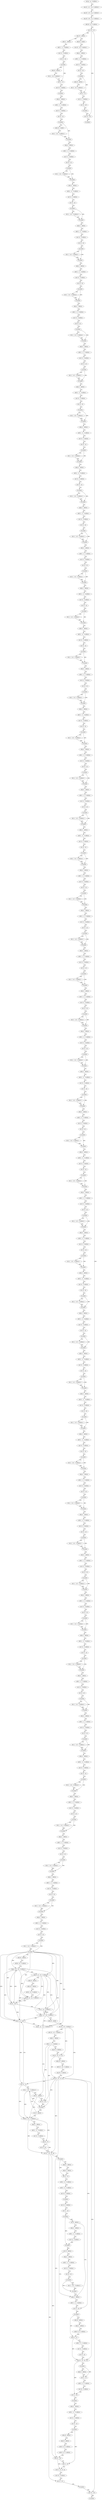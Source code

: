 digraph "func" {
"4225220" [label = "sub sp , sp , # address" ]
"4225224" [label = "stp x22 , x21 , [ sp , # address ]" ]
"4225228" [label = "stp x20 , x19 , [ sp , # address ]" ]
"4225232" [label = "stp x29 , x30 , [ sp , # address ]" ]
"4225236" [label = "add x29 , sp , # address" ]
"4225240" [label = "mov w19 , w0" ]
"4225244" [label = "cbnz w0 , address" ]
"4226968" [label = "adrp x8 , symbol" ]
"4225248" [label = "adrp x1 , address" ]
"4226972" [label = "ldr x20 , [ x8 , # address ]" ]
"4226976" [label = "adrp x1 , address" ]
"4226980" [label = "add x1 , x1 , # address" ]
"4226984" [label = "mov w2 , # address" ]
"4226988" [label = "mov x0 , xzr" ]
"4226992" [label = "bl symbol" ]
"4226996" [label = "adrp x8 , address" ]
"4227000" [label = "ldr x3 , [ x8 , # address ]" ]
"4227004" [label = "mov x2 , x0" ]
"4227008" [label = "mov w1 , # address" ]
"4227012" [label = "mov x0 , x20" ]
"4227016" [label = "bl symbol" ]
"4227020" [label = "mov w0 , w19" ]
"4227024" [label = "bl symbol" ]
"4225252" [label = "add x1 , x1 , # address" ]
"4225256" [label = "mov w2 , # address" ]
"4225260" [label = "mov x0 , xzr" ]
"4225264" [label = "bl symbol" ]
"4225268" [label = "adrp x8 , address" ]
"4225272" [label = "ldr x2 , [ x8 , # address ]" ]
"4225276" [label = "mov x1 , x0" ]
"4225280" [label = "mov w0 , # address" ]
"4225284" [label = "bl symbol" ]
"4225288" [label = "adrp x1 , address" ]
"4225292" [label = "add x1 , x1 , # address" ]
"4225296" [label = "mov w2 , # address" ]
"4225300" [label = "mov x0 , xzr" ]
"4225304" [label = "bl symbol" ]
"4225308" [label = "adrp x22 , symbol" ]
"4225312" [label = "ldr x1 , [ x22 , # address ]" ]
"4225316" [label = "bl symbol" ]
"4225320" [label = "adrp x1 , address" ]
"4225324" [label = "add x1 , x1 , # address" ]
"4225328" [label = "mov w2 , # address" ]
"4225332" [label = "mov x0 , xzr" ]
"4225336" [label = "bl symbol" ]
"4225340" [label = "ldr x1 , [ x22 , # address ]" ]
"4225344" [label = "bl symbol" ]
"4225348" [label = "adrp x1 , address" ]
"4225352" [label = "add x1 , x1 , # address" ]
"4225356" [label = "mov w2 , # address" ]
"4225360" [label = "mov x0 , xzr" ]
"4225364" [label = "bl symbol" ]
"4225368" [label = "ldr x1 , [ x22 , # address ]" ]
"4225372" [label = "bl symbol" ]
"4225376" [label = "adrp x1 , address" ]
"4225380" [label = "add x1 , x1 , # address" ]
"4225384" [label = "mov w2 , # address" ]
"4225388" [label = "mov x0 , xzr" ]
"4225392" [label = "bl symbol" ]
"4225396" [label = "ldr x1 , [ x22 , # address ]" ]
"4225400" [label = "bl symbol" ]
"4225404" [label = "adrp x1 , address" ]
"4225408" [label = "add x1 , x1 , # address" ]
"4225412" [label = "mov w2 , # address" ]
"4225416" [label = "mov x0 , xzr" ]
"4225420" [label = "bl symbol" ]
"4225424" [label = "ldr x1 , [ x22 , # address ]" ]
"4225428" [label = "bl symbol" ]
"4225432" [label = "adrp x1 , address" ]
"4225436" [label = "add x1 , x1 , # address" ]
"4225440" [label = "mov w2 , # address" ]
"4225444" [label = "mov x0 , xzr" ]
"4225448" [label = "bl symbol" ]
"4225452" [label = "ldr x1 , [ x22 , # address ]" ]
"4225456" [label = "bl symbol" ]
"4225460" [label = "adrp x1 , address" ]
"4225464" [label = "add x1 , x1 , # address" ]
"4225468" [label = "mov w2 , # address" ]
"4225472" [label = "mov x0 , xzr" ]
"4225476" [label = "bl symbol" ]
"4225480" [label = "ldr x1 , [ x22 , # address ]" ]
"4225484" [label = "bl symbol" ]
"4225488" [label = "adrp x1 , address" ]
"4225492" [label = "add x1 , x1 , # address" ]
"4225496" [label = "mov w2 , # address" ]
"4225500" [label = "mov x0 , xzr" ]
"4225504" [label = "bl symbol" ]
"4225508" [label = "ldr x1 , [ x22 , # address ]" ]
"4225512" [label = "bl symbol" ]
"4225516" [label = "adrp x1 , address" ]
"4225520" [label = "add x1 , x1 , # address" ]
"4225524" [label = "mov w2 , # address" ]
"4225528" [label = "mov x0 , xzr" ]
"4225532" [label = "bl symbol" ]
"4225536" [label = "ldr x1 , [ x22 , # address ]" ]
"4225540" [label = "bl symbol" ]
"4225544" [label = "adrp x1 , address" ]
"4225548" [label = "add x1 , x1 , # address" ]
"4225552" [label = "mov w2 , # address" ]
"4225556" [label = "mov x0 , xzr" ]
"4225560" [label = "bl symbol" ]
"4225564" [label = "ldr x1 , [ x22 , # address ]" ]
"4225568" [label = "bl symbol" ]
"4225572" [label = "adrp x1 , address" ]
"4225576" [label = "add x1 , x1 , # address" ]
"4225580" [label = "mov w2 , # address" ]
"4225584" [label = "mov x0 , xzr" ]
"4225588" [label = "bl symbol" ]
"4225592" [label = "ldr x1 , [ x22 , # address ]" ]
"4225596" [label = "bl symbol" ]
"4225600" [label = "adrp x1 , address" ]
"4225604" [label = "add x1 , x1 , # address" ]
"4225608" [label = "mov w2 , # address" ]
"4225612" [label = "mov x0 , xzr" ]
"4225616" [label = "bl symbol" ]
"4225620" [label = "ldr x1 , [ x22 , # address ]" ]
"4225624" [label = "bl symbol" ]
"4225628" [label = "adrp x1 , address" ]
"4225632" [label = "add x1 , x1 , # address" ]
"4225636" [label = "mov w2 , # address" ]
"4225640" [label = "mov x0 , xzr" ]
"4225644" [label = "bl symbol" ]
"4225648" [label = "ldr x1 , [ x22 , # address ]" ]
"4225652" [label = "bl symbol" ]
"4225656" [label = "adrp x1 , address" ]
"4225660" [label = "add x1 , x1 , # address" ]
"4225664" [label = "mov w2 , # address" ]
"4225668" [label = "mov x0 , xzr" ]
"4225672" [label = "bl symbol" ]
"4225676" [label = "ldr x1 , [ x22 , # address ]" ]
"4225680" [label = "bl symbol" ]
"4225684" [label = "adrp x1 , address" ]
"4225688" [label = "add x1 , x1 , # address" ]
"4225692" [label = "mov w2 , # address" ]
"4225696" [label = "mov x0 , xzr" ]
"4225700" [label = "bl symbol" ]
"4225704" [label = "ldr x1 , [ x22 , # address ]" ]
"4225708" [label = "bl symbol" ]
"4225712" [label = "adrp x1 , address" ]
"4225716" [label = "add x1 , x1 , # address" ]
"4225720" [label = "mov w2 , # address" ]
"4225724" [label = "mov x0 , xzr" ]
"4225728" [label = "bl symbol" ]
"4225732" [label = "ldr x1 , [ x22 , # address ]" ]
"4225736" [label = "bl symbol" ]
"4225740" [label = "adrp x1 , address" ]
"4225744" [label = "add x1 , x1 , # address" ]
"4225748" [label = "mov w2 , # address" ]
"4225752" [label = "mov x0 , xzr" ]
"4225756" [label = "bl symbol" ]
"4225760" [label = "ldr x1 , [ x22 , # address ]" ]
"4225764" [label = "bl symbol" ]
"4225768" [label = "adrp x1 , address" ]
"4225772" [label = "add x1 , x1 , # address" ]
"4225776" [label = "mov w2 , # address" ]
"4225780" [label = "mov x0 , xzr" ]
"4225784" [label = "bl symbol" ]
"4225788" [label = "ldr x1 , [ x22 , # address ]" ]
"4225792" [label = "bl symbol" ]
"4225796" [label = "adrp x1 , address" ]
"4225800" [label = "add x1 , x1 , # address" ]
"4225804" [label = "mov w2 , # address" ]
"4225808" [label = "mov x0 , xzr" ]
"4225812" [label = "bl symbol" ]
"4225816" [label = "ldr x1 , [ x22 , # address ]" ]
"4225820" [label = "bl symbol" ]
"4225824" [label = "adrp x1 , address" ]
"4225828" [label = "add x1 , x1 , # address" ]
"4225832" [label = "mov w2 , # address" ]
"4225836" [label = "mov x0 , xzr" ]
"4225840" [label = "bl symbol" ]
"4225844" [label = "ldr x1 , [ x22 , # address ]" ]
"4225848" [label = "bl symbol" ]
"4225852" [label = "adrp x1 , address" ]
"4225856" [label = "add x1 , x1 , # address" ]
"4225860" [label = "mov w2 , # address" ]
"4225864" [label = "mov x0 , xzr" ]
"4225868" [label = "bl symbol" ]
"4225872" [label = "ldr x1 , [ x22 , # address ]" ]
"4225876" [label = "bl symbol" ]
"4225880" [label = "adrp x1 , address" ]
"4225884" [label = "add x1 , x1 , # address" ]
"4225888" [label = "mov w2 , # address" ]
"4225892" [label = "mov x0 , xzr" ]
"4225896" [label = "bl symbol" ]
"4225900" [label = "ldr x1 , [ x22 , # address ]" ]
"4225904" [label = "bl symbol" ]
"4225908" [label = "adrp x1 , address" ]
"4225912" [label = "add x1 , x1 , # address" ]
"4225916" [label = "mov w2 , # address" ]
"4225920" [label = "mov x0 , xzr" ]
"4225924" [label = "bl symbol" ]
"4225928" [label = "ldr x1 , [ x22 , # address ]" ]
"4225932" [label = "bl symbol" ]
"4225936" [label = "adrp x1 , address" ]
"4225940" [label = "add x1 , x1 , # address" ]
"4225944" [label = "mov w2 , # address" ]
"4225948" [label = "mov x0 , xzr" ]
"4225952" [label = "bl symbol" ]
"4225956" [label = "ldr x1 , [ x22 , # address ]" ]
"4225960" [label = "bl symbol" ]
"4225964" [label = "adrp x1 , address" ]
"4225968" [label = "add x1 , x1 , # address" ]
"4225972" [label = "mov w2 , # address" ]
"4225976" [label = "mov x0 , xzr" ]
"4225980" [label = "bl symbol" ]
"4225984" [label = "ldr x1 , [ x22 , # address ]" ]
"4225988" [label = "bl symbol" ]
"4225992" [label = "adrp x1 , address" ]
"4225996" [label = "add x1 , x1 , # address" ]
"4226000" [label = "mov w2 , # address" ]
"4226004" [label = "mov x0 , xzr" ]
"4226008" [label = "bl symbol" ]
"4226012" [label = "ldr x1 , [ x22 , # address ]" ]
"4226016" [label = "bl symbol" ]
"4226020" [label = "adrp x1 , address" ]
"4226024" [label = "add x1 , x1 , # address" ]
"4226028" [label = "mov w2 , # address" ]
"4226032" [label = "mov x0 , xzr" ]
"4226036" [label = "bl symbol" ]
"4226040" [label = "ldr x1 , [ x22 , # address ]" ]
"4226044" [label = "bl symbol" ]
"4226048" [label = "adrp x1 , address" ]
"4226052" [label = "add x1 , x1 , # address" ]
"4226056" [label = "mov w2 , # address" ]
"4226060" [label = "mov x0 , xzr" ]
"4226064" [label = "bl symbol" ]
"4226068" [label = "ldr x1 , [ x22 , # address ]" ]
"4226072" [label = "bl symbol" ]
"4226076" [label = "adrp x1 , address" ]
"4226080" [label = "add x1 , x1 , # address" ]
"4226084" [label = "mov w2 , # address" ]
"4226088" [label = "mov x0 , xzr" ]
"4226092" [label = "bl symbol" ]
"4226096" [label = "ldr x1 , [ x22 , # address ]" ]
"4226100" [label = "bl symbol" ]
"4226104" [label = "adrp x1 , address" ]
"4226108" [label = "add x1 , x1 , # address" ]
"4226112" [label = "mov w2 , # address" ]
"4226116" [label = "mov x0 , xzr" ]
"4226120" [label = "bl symbol" ]
"4226124" [label = "ldr x1 , [ x22 , # address ]" ]
"4226128" [label = "bl symbol" ]
"4226132" [label = "adrp x1 , address" ]
"4226136" [label = "add x1 , x1 , # address" ]
"4226140" [label = "mov w2 , # address" ]
"4226144" [label = "mov x0 , xzr" ]
"4226148" [label = "bl symbol" ]
"4226152" [label = "ldr x1 , [ x22 , # address ]" ]
"4226156" [label = "bl symbol" ]
"4226160" [label = "adrp x1 , address" ]
"4226164" [label = "add x1 , x1 , # address" ]
"4226168" [label = "mov w2 , # address" ]
"4226172" [label = "mov x0 , xzr" ]
"4226176" [label = "bl symbol" ]
"4226180" [label = "ldr x1 , [ x22 , # address ]" ]
"4226184" [label = "bl symbol" ]
"4226188" [label = "adrp x1 , address" ]
"4226192" [label = "add x1 , x1 , # address" ]
"4226196" [label = "mov w2 , # address" ]
"4226200" [label = "mov x0 , xzr" ]
"4226204" [label = "bl symbol" ]
"4226208" [label = "ldr x1 , [ x22 , # address ]" ]
"4226212" [label = "bl symbol" ]
"4226216" [label = "adrp x1 , address" ]
"4226220" [label = "add x1 , x1 , # address" ]
"4226224" [label = "mov w2 , # address" ]
"4226228" [label = "mov x0 , xzr" ]
"4226232" [label = "bl symbol" ]
"4226236" [label = "ldr x1 , [ x22 , # address ]" ]
"4226240" [label = "bl symbol" ]
"4226244" [label = "adrp x1 , address" ]
"4226248" [label = "add x1 , x1 , # address" ]
"4226252" [label = "mov w2 , # address" ]
"4226256" [label = "mov x0 , xzr" ]
"4226260" [label = "bl symbol" ]
"4226264" [label = "ldr x1 , [ x22 , # address ]" ]
"4226268" [label = "bl symbol" ]
"4226272" [label = "adrp x1 , address" ]
"4226276" [label = "add x1 , x1 , # address" ]
"4226280" [label = "mov w2 , # address" ]
"4226284" [label = "mov x0 , xzr" ]
"4226288" [label = "bl symbol" ]
"4226292" [label = "ldr x1 , [ x22 , # address ]" ]
"4226296" [label = "bl symbol" ]
"4226300" [label = "adrp x1 , address" ]
"4226304" [label = "add x1 , x1 , # address" ]
"4226308" [label = "mov w2 , # address" ]
"4226312" [label = "mov x0 , xzr" ]
"4226316" [label = "bl symbol" ]
"4226320" [label = "ldr x1 , [ x22 , # address ]" ]
"4226324" [label = "bl symbol" ]
"4226328" [label = "adrp x1 , address" ]
"4226332" [label = "add x1 , x1 , # address" ]
"4226336" [label = "mov w2 , # address" ]
"4226340" [label = "mov x0 , xzr" ]
"4226344" [label = "bl symbol" ]
"4226348" [label = "ldr x1 , [ x22 , # address ]" ]
"4226352" [label = "bl symbol" ]
"4226356" [label = "adrp x1 , address" ]
"4226360" [label = "add x1 , x1 , # address" ]
"4226364" [label = "mov w2 , # address" ]
"4226368" [label = "mov x0 , xzr" ]
"4226372" [label = "bl symbol" ]
"4226376" [label = "ldr x1 , [ x22 , # address ]" ]
"4226380" [label = "bl symbol" ]
"4226384" [label = "adrp x1 , address" ]
"4226388" [label = "add x1 , x1 , # address" ]
"4226392" [label = "mov w2 , # address" ]
"4226396" [label = "mov x0 , xzr" ]
"4226400" [label = "bl symbol" ]
"4226404" [label = "ldr x1 , [ x22 , # address ]" ]
"4226408" [label = "bl symbol" ]
"4226412" [label = "adrp x1 , address" ]
"4226416" [label = "add x1 , x1 , # address" ]
"4226420" [label = "mov w2 , # address" ]
"4226424" [label = "mov x0 , xzr" ]
"4226428" [label = "bl symbol" ]
"4226432" [label = "ldr x1 , [ x22 , # address ]" ]
"4226436" [label = "bl symbol" ]
"4226440" [label = "adrp x1 , address" ]
"4226444" [label = "add x1 , x1 , # address" ]
"4226448" [label = "mov w2 , # address" ]
"4226452" [label = "mov x0 , xzr" ]
"4226456" [label = "bl symbol" ]
"4226460" [label = "ldr x1 , [ x22 , # address ]" ]
"4226464" [label = "bl symbol" ]
"4226468" [label = "adrp x1 , address" ]
"4226472" [label = "add x1 , x1 , # address" ]
"4226476" [label = "mov w2 , # address" ]
"4226480" [label = "mov x0 , xzr" ]
"4226484" [label = "bl symbol" ]
"4226488" [label = "ldr x1 , [ x22 , # address ]" ]
"4226492" [label = "bl symbol" ]
"4226496" [label = "adrp x1 , address" ]
"4226500" [label = "add x1 , x1 , # address" ]
"4226504" [label = "mov w2 , # address" ]
"4226508" [label = "mov x0 , xzr" ]
"4226512" [label = "bl symbol" ]
"4226516" [label = "ldr x1 , [ x22 , # address ]" ]
"4226520" [label = "bl symbol" ]
"4226524" [label = "adrp x1 , address" ]
"4226528" [label = "add x1 , x1 , # address" ]
"4226532" [label = "mov w2 , # address" ]
"4226536" [label = "mov x0 , xzr" ]
"4226540" [label = "bl symbol" ]
"4226544" [label = "ldr x1 , [ x22 , # address ]" ]
"4226548" [label = "bl symbol" ]
"4226552" [label = "adrp x1 , address" ]
"4226556" [label = "add x1 , x1 , # address" ]
"4226560" [label = "mov w2 , # address" ]
"4226564" [label = "mov x0 , xzr" ]
"4226568" [label = "bl symbol" ]
"4226572" [label = "ldr x1 , [ x22 , # address ]" ]
"4226576" [label = "bl symbol" ]
"4226580" [label = "adrp x8 , address" ]
"4226584" [label = "add x8 , x8 , # address" ]
"4226588" [label = "ldp q2 , q0 , [ x8 , # address ]" ]
"4226592" [label = "ldp q4 , q3 , [ x8 , # address ]" ]
"4226596" [label = "adrp x9 , address" ]
"4226600" [label = "adrp x10 , address" ]
"4226604" [label = "add x9 , x9 , # address" ]
"4226608" [label = "stp q0 , q4 , [ sp , # address ]" ]
"4226612" [label = "ldr q0 , [ x8 ]" ]
"4226616" [label = "str q3 , [ sp , # address ]" ]
"4226620" [label = "ldp q3 , q1 , [ x8 , # address ]" ]
"4226624" [label = "adrp x8 , symbol" ]
"4226628" [label = "ldr w8 , [ x8 , # address ]" ]
"4226632" [label = "add x10 , x10 , # address" ]
"4226636" [label = "adrp x1 , address" ]
"4226640" [label = "add x1 , x1 , # address" ]
"4226644" [label = "cmp w8 , # address" ]
"4226648" [label = "csel x9 , x10 , x9 , eq" ]
"4226652" [label = "adrp x10 , address" ]
"4226656" [label = "add x10 , x10 , # address" ]
"4226660" [label = "cmp w8 , # address" ]
"4226664" [label = "csel x20 , x10 , x9 , eq" ]
"4226668" [label = "mov x21 , sp" ]
"4226672" [label = "stp q0 , q3 , [ sp ]" ]
"4226676" [label = "stp q1 , q2 , [ sp , # address ]" ]
"4226680" [label = "mov x0 , x20" ]
"4226700" [label = "ldr x8 , [ x21 , # address ]" ]
"4226704" [label = "adrp x1 , address" ]
"4226708" [label = "add x1 , x1 , # address" ]
"4226712" [label = "mov w2 , # address" ]
"4226716" [label = "cmp x8 , # 0" ]
"4226720" [label = "mov x0 , xzr" ]
"4226724" [label = "csel x21 , x20 , x8 , eq" ]
"4226728" [label = "bl symbol" ]
"4226732" [label = "adrp x2 , address" ]
"4226736" [label = "adrp x3 , address" ]
"4226740" [label = "mov x1 , x0" ]
"4226744" [label = "add x2 , x2 , # address" ]
"4226748" [label = "add x3 , x3 , # address" ]
"4226752" [label = "mov w0 , # address" ]
"4226756" [label = "bl symbol" ]
"4226760" [label = "mov w0 , # address" ]
"4226764" [label = "mov x1 , xzr" ]
"4226768" [label = "bl symbol" ]
"4226772" [label = "cbz x0 , address" ]
"4226824" [label = "adrp x1 , address" ]
"4226776" [label = "adrp x1 , address" ]
"4226692" [label = "ldr x1 , [ x21 , # address ]!" ]
"4226696" [label = "cbnz x1 , address" ]
"4226828" [label = "add x1 , x1 , # address" ]
"4226832" [label = "mov x0 , x20" ]
"4226836" [label = "bl symbol" ]
"4226840" [label = "adrp x8 , address" ]
"4226844" [label = "adrp x1 , address" ]
"4226848" [label = "add x8 , x8 , # address" ]
"4226852" [label = "cmp w0 , # 0" ]
"4226856" [label = "add x1 , x1 , # address" ]
"4226860" [label = "mov w2 , # address" ]
"4226864" [label = "mov x0 , xzr" ]
"4226868" [label = "csel x22 , x8 , x20 , eq" ]
"4226872" [label = "bl symbol" ]
"4226876" [label = "adrp x2 , address" ]
"4226880" [label = "mov x1 , x0" ]
"4226884" [label = "add x2 , x2 , # address" ]
"4226888" [label = "mov w0 , # address" ]
"4226892" [label = "mov x3 , x22" ]
"4226896" [label = "bl symbol" ]
"4226900" [label = "adrp x1 , address" ]
"4226904" [label = "add x1 , x1 , # address" ]
"4226908" [label = "mov w2 , # address" ]
"4226912" [label = "mov x0 , xzr" ]
"4226916" [label = "bl symbol" ]
"4226920" [label = "adrp x8 , address" ]
"4226924" [label = "adrp x9 , address" ]
"4226928" [label = "add x8 , x8 , # address" ]
"4226932" [label = "add x9 , x9 , # address" ]
"4226936" [label = "cmp x21 , x20" ]
"4226940" [label = "mov x1 , x0" ]
"4226944" [label = "csel x3 , x9 , x8 , eq" ]
"4226948" [label = "mov w0 , # address" ]
"4226952" [label = "mov x2 , x21" ]
"4226956" [label = "bl symbol" ]
"4226960" [label = "mov w0 , w19" ]
"4226964" [label = "bl symbol" ]
"4226780" [label = "add x1 , x1 , # address" ]
"4226784" [label = "mov w2 , # address" ]
"4226788" [label = "bl symbol" ]
"4226792" [label = "cbz w0 , address" ]
"4226796" [label = "adrp x1 , address" ]
"4226684" [label = "bl symbol" ]
"4226688" [label = "cbz w0 , address" ]
"4226800" [label = "add x1 , x1 , # address" ]
"4226804" [label = "mov w2 , # address" ]
"4226808" [label = "mov x0 , xzr" ]
"4226812" [label = "bl symbol" ]
"4226816" [label = "ldr x1 , [ x22 , # address ]" ]
"4226820" [label = "bl symbol" ]
"4225220" -> "4225224" [ label = "CFG" ]
"4225224" -> "4225228" [ label = "CFG" ]
"4225228" -> "4225232" [ label = "CFG" ]
"4225232" -> "4225236" [ label = "CFG" ]
"4225236" -> "4225240" [ label = "CFG" ]
"4225240" -> "4225244" [ label = "CFG" ]
"4225240" -> "4227020" [ label = "DFG" ]
"4225240" -> "4226960" [ label = "DFG" ]
"4225244" -> "4226968" [ label = "CFG" ]
"4225244" -> "4225248" [ label = "CFG" ]
"4226968" -> "4226972" [ label = "CFG" ]
"4225248" -> "4225252" [ label = "CFG" ]
"4226972" -> "4226976" [ label = "CFG" ]
"4226976" -> "4226980" [ label = "CFG" ]
"4226980" -> "4226984" [ label = "CFG" ]
"4226984" -> "4226988" [ label = "CFG" ]
"4226988" -> "4226992" [ label = "CFG" ]
"4226992" -> "4226996" [ label = "CFG" ]
"4226992" -> "4227004" [ label = "DFG" ]
"4226996" -> "4227000" [ label = "CFG" ]
"4227000" -> "4227004" [ label = "CFG" ]
"4227004" -> "4227008" [ label = "CFG" ]
"4227008" -> "4227012" [ label = "CFG" ]
"4227012" -> "4227016" [ label = "CFG" ]
"4227016" -> "4227020" [ label = "CFG" ]
"4227020" -> "4227024" [ label = "DFG" ]
"4225252" -> "4225256" [ label = "CFG" ]
"4225256" -> "4225260" [ label = "CFG" ]
"4225260" -> "4225264" [ label = "CFG" ]
"4225264" -> "4225268" [ label = "CFG" ]
"4225264" -> "4225276" [ label = "DFG" ]
"4225268" -> "4225272" [ label = "CFG" ]
"4225272" -> "4225276" [ label = "CFG" ]
"4225276" -> "4225280" [ label = "CFG" ]
"4225280" -> "4225284" [ label = "CFG" ]
"4225284" -> "4225288" [ label = "CFG" ]
"4225288" -> "4225292" [ label = "CFG" ]
"4225292" -> "4225296" [ label = "CFG" ]
"4225296" -> "4225300" [ label = "CFG" ]
"4225300" -> "4225304" [ label = "CFG" ]
"4225304" -> "4225308" [ label = "CFG" ]
"4225304" -> "4225316" [ label = "DFG" ]
"4225308" -> "4225312" [ label = "CFG" ]
"4225312" -> "4225316" [ label = "DFG" ]
"4225316" -> "4225320" [ label = "CFG" ]
"4225320" -> "4225324" [ label = "CFG" ]
"4225324" -> "4225328" [ label = "CFG" ]
"4225328" -> "4225332" [ label = "CFG" ]
"4225332" -> "4225336" [ label = "CFG" ]
"4225336" -> "4225340" [ label = "CFG" ]
"4225336" -> "4225344" [ label = "DFG" ]
"4225340" -> "4225344" [ label = "DFG" ]
"4225344" -> "4225348" [ label = "CFG" ]
"4225348" -> "4225352" [ label = "CFG" ]
"4225352" -> "4225356" [ label = "CFG" ]
"4225356" -> "4225360" [ label = "CFG" ]
"4225360" -> "4225364" [ label = "CFG" ]
"4225364" -> "4225368" [ label = "CFG" ]
"4225364" -> "4225372" [ label = "DFG" ]
"4225368" -> "4225372" [ label = "DFG" ]
"4225372" -> "4225376" [ label = "CFG" ]
"4225376" -> "4225380" [ label = "CFG" ]
"4225380" -> "4225384" [ label = "CFG" ]
"4225384" -> "4225388" [ label = "CFG" ]
"4225388" -> "4225392" [ label = "CFG" ]
"4225392" -> "4225396" [ label = "CFG" ]
"4225392" -> "4225400" [ label = "DFG" ]
"4225396" -> "4225400" [ label = "DFG" ]
"4225400" -> "4225404" [ label = "CFG" ]
"4225404" -> "4225408" [ label = "CFG" ]
"4225408" -> "4225412" [ label = "CFG" ]
"4225412" -> "4225416" [ label = "CFG" ]
"4225416" -> "4225420" [ label = "CFG" ]
"4225420" -> "4225424" [ label = "CFG" ]
"4225420" -> "4225428" [ label = "DFG" ]
"4225424" -> "4225428" [ label = "DFG" ]
"4225428" -> "4225432" [ label = "CFG" ]
"4225432" -> "4225436" [ label = "CFG" ]
"4225436" -> "4225440" [ label = "CFG" ]
"4225440" -> "4225444" [ label = "CFG" ]
"4225444" -> "4225448" [ label = "CFG" ]
"4225448" -> "4225452" [ label = "CFG" ]
"4225448" -> "4225456" [ label = "DFG" ]
"4225452" -> "4225456" [ label = "DFG" ]
"4225456" -> "4225460" [ label = "CFG" ]
"4225460" -> "4225464" [ label = "CFG" ]
"4225464" -> "4225468" [ label = "CFG" ]
"4225468" -> "4225472" [ label = "CFG" ]
"4225472" -> "4225476" [ label = "CFG" ]
"4225476" -> "4225480" [ label = "CFG" ]
"4225476" -> "4225484" [ label = "DFG" ]
"4225480" -> "4225484" [ label = "DFG" ]
"4225484" -> "4225488" [ label = "CFG" ]
"4225488" -> "4225492" [ label = "CFG" ]
"4225492" -> "4225496" [ label = "CFG" ]
"4225496" -> "4225500" [ label = "CFG" ]
"4225500" -> "4225504" [ label = "CFG" ]
"4225504" -> "4225508" [ label = "CFG" ]
"4225504" -> "4225512" [ label = "DFG" ]
"4225508" -> "4225512" [ label = "DFG" ]
"4225512" -> "4225516" [ label = "CFG" ]
"4225516" -> "4225520" [ label = "CFG" ]
"4225520" -> "4225524" [ label = "CFG" ]
"4225524" -> "4225528" [ label = "CFG" ]
"4225528" -> "4225532" [ label = "CFG" ]
"4225532" -> "4225536" [ label = "CFG" ]
"4225532" -> "4225540" [ label = "DFG" ]
"4225536" -> "4225540" [ label = "DFG" ]
"4225540" -> "4225544" [ label = "CFG" ]
"4225544" -> "4225548" [ label = "CFG" ]
"4225548" -> "4225552" [ label = "CFG" ]
"4225552" -> "4225556" [ label = "CFG" ]
"4225556" -> "4225560" [ label = "CFG" ]
"4225560" -> "4225564" [ label = "CFG" ]
"4225560" -> "4225568" [ label = "DFG" ]
"4225564" -> "4225568" [ label = "DFG" ]
"4225568" -> "4225572" [ label = "CFG" ]
"4225572" -> "4225576" [ label = "CFG" ]
"4225576" -> "4225580" [ label = "CFG" ]
"4225580" -> "4225584" [ label = "CFG" ]
"4225584" -> "4225588" [ label = "CFG" ]
"4225588" -> "4225592" [ label = "CFG" ]
"4225588" -> "4225596" [ label = "DFG" ]
"4225592" -> "4225596" [ label = "DFG" ]
"4225596" -> "4225600" [ label = "CFG" ]
"4225600" -> "4225604" [ label = "CFG" ]
"4225604" -> "4225608" [ label = "CFG" ]
"4225608" -> "4225612" [ label = "CFG" ]
"4225612" -> "4225616" [ label = "CFG" ]
"4225616" -> "4225620" [ label = "CFG" ]
"4225616" -> "4225624" [ label = "DFG" ]
"4225620" -> "4225624" [ label = "DFG" ]
"4225624" -> "4225628" [ label = "CFG" ]
"4225628" -> "4225632" [ label = "CFG" ]
"4225632" -> "4225636" [ label = "CFG" ]
"4225636" -> "4225640" [ label = "CFG" ]
"4225640" -> "4225644" [ label = "CFG" ]
"4225644" -> "4225648" [ label = "CFG" ]
"4225644" -> "4225652" [ label = "DFG" ]
"4225648" -> "4225652" [ label = "DFG" ]
"4225652" -> "4225656" [ label = "CFG" ]
"4225656" -> "4225660" [ label = "CFG" ]
"4225660" -> "4225664" [ label = "CFG" ]
"4225664" -> "4225668" [ label = "CFG" ]
"4225668" -> "4225672" [ label = "CFG" ]
"4225672" -> "4225676" [ label = "CFG" ]
"4225672" -> "4225680" [ label = "DFG" ]
"4225676" -> "4225680" [ label = "DFG" ]
"4225680" -> "4225684" [ label = "CFG" ]
"4225684" -> "4225688" [ label = "CFG" ]
"4225688" -> "4225692" [ label = "CFG" ]
"4225692" -> "4225696" [ label = "CFG" ]
"4225696" -> "4225700" [ label = "CFG" ]
"4225700" -> "4225704" [ label = "CFG" ]
"4225700" -> "4225708" [ label = "DFG" ]
"4225704" -> "4225708" [ label = "DFG" ]
"4225708" -> "4225712" [ label = "CFG" ]
"4225712" -> "4225716" [ label = "CFG" ]
"4225716" -> "4225720" [ label = "CFG" ]
"4225720" -> "4225724" [ label = "CFG" ]
"4225724" -> "4225728" [ label = "CFG" ]
"4225728" -> "4225732" [ label = "CFG" ]
"4225728" -> "4225736" [ label = "DFG" ]
"4225732" -> "4225736" [ label = "DFG" ]
"4225736" -> "4225740" [ label = "CFG" ]
"4225740" -> "4225744" [ label = "CFG" ]
"4225744" -> "4225748" [ label = "CFG" ]
"4225748" -> "4225752" [ label = "CFG" ]
"4225752" -> "4225756" [ label = "CFG" ]
"4225756" -> "4225760" [ label = "CFG" ]
"4225756" -> "4225764" [ label = "DFG" ]
"4225760" -> "4225764" [ label = "DFG" ]
"4225764" -> "4225768" [ label = "CFG" ]
"4225768" -> "4225772" [ label = "CFG" ]
"4225772" -> "4225776" [ label = "CFG" ]
"4225776" -> "4225780" [ label = "CFG" ]
"4225780" -> "4225784" [ label = "CFG" ]
"4225784" -> "4225788" [ label = "CFG" ]
"4225784" -> "4225792" [ label = "DFG" ]
"4225788" -> "4225792" [ label = "DFG" ]
"4225792" -> "4225796" [ label = "CFG" ]
"4225796" -> "4225800" [ label = "CFG" ]
"4225800" -> "4225804" [ label = "CFG" ]
"4225804" -> "4225808" [ label = "CFG" ]
"4225808" -> "4225812" [ label = "CFG" ]
"4225812" -> "4225816" [ label = "CFG" ]
"4225812" -> "4225820" [ label = "DFG" ]
"4225816" -> "4225820" [ label = "DFG" ]
"4225820" -> "4225824" [ label = "CFG" ]
"4225824" -> "4225828" [ label = "CFG" ]
"4225828" -> "4225832" [ label = "CFG" ]
"4225832" -> "4225836" [ label = "CFG" ]
"4225836" -> "4225840" [ label = "CFG" ]
"4225840" -> "4225844" [ label = "CFG" ]
"4225840" -> "4225848" [ label = "DFG" ]
"4225844" -> "4225848" [ label = "DFG" ]
"4225848" -> "4225852" [ label = "CFG" ]
"4225852" -> "4225856" [ label = "CFG" ]
"4225856" -> "4225860" [ label = "CFG" ]
"4225860" -> "4225864" [ label = "CFG" ]
"4225864" -> "4225868" [ label = "CFG" ]
"4225868" -> "4225872" [ label = "CFG" ]
"4225868" -> "4225876" [ label = "DFG" ]
"4225872" -> "4225876" [ label = "DFG" ]
"4225876" -> "4225880" [ label = "CFG" ]
"4225880" -> "4225884" [ label = "CFG" ]
"4225884" -> "4225888" [ label = "CFG" ]
"4225888" -> "4225892" [ label = "CFG" ]
"4225892" -> "4225896" [ label = "CFG" ]
"4225896" -> "4225900" [ label = "CFG" ]
"4225896" -> "4225904" [ label = "DFG" ]
"4225900" -> "4225904" [ label = "DFG" ]
"4225904" -> "4225908" [ label = "CFG" ]
"4225908" -> "4225912" [ label = "CFG" ]
"4225912" -> "4225916" [ label = "CFG" ]
"4225916" -> "4225920" [ label = "CFG" ]
"4225920" -> "4225924" [ label = "CFG" ]
"4225924" -> "4225928" [ label = "CFG" ]
"4225924" -> "4225932" [ label = "DFG" ]
"4225928" -> "4225932" [ label = "DFG" ]
"4225932" -> "4225936" [ label = "CFG" ]
"4225936" -> "4225940" [ label = "CFG" ]
"4225940" -> "4225944" [ label = "CFG" ]
"4225944" -> "4225948" [ label = "CFG" ]
"4225948" -> "4225952" [ label = "CFG" ]
"4225952" -> "4225956" [ label = "CFG" ]
"4225952" -> "4225960" [ label = "DFG" ]
"4225956" -> "4225960" [ label = "DFG" ]
"4225960" -> "4225964" [ label = "CFG" ]
"4225964" -> "4225968" [ label = "CFG" ]
"4225968" -> "4225972" [ label = "CFG" ]
"4225972" -> "4225976" [ label = "CFG" ]
"4225976" -> "4225980" [ label = "CFG" ]
"4225980" -> "4225984" [ label = "CFG" ]
"4225980" -> "4225988" [ label = "DFG" ]
"4225984" -> "4225988" [ label = "DFG" ]
"4225988" -> "4225992" [ label = "CFG" ]
"4225992" -> "4225996" [ label = "CFG" ]
"4225996" -> "4226000" [ label = "CFG" ]
"4226000" -> "4226004" [ label = "CFG" ]
"4226004" -> "4226008" [ label = "CFG" ]
"4226008" -> "4226012" [ label = "CFG" ]
"4226008" -> "4226016" [ label = "DFG" ]
"4226012" -> "4226016" [ label = "DFG" ]
"4226016" -> "4226020" [ label = "CFG" ]
"4226020" -> "4226024" [ label = "CFG" ]
"4226024" -> "4226028" [ label = "CFG" ]
"4226028" -> "4226032" [ label = "CFG" ]
"4226032" -> "4226036" [ label = "CFG" ]
"4226036" -> "4226040" [ label = "CFG" ]
"4226036" -> "4226044" [ label = "DFG" ]
"4226040" -> "4226044" [ label = "DFG" ]
"4226044" -> "4226048" [ label = "CFG" ]
"4226048" -> "4226052" [ label = "CFG" ]
"4226052" -> "4226056" [ label = "CFG" ]
"4226056" -> "4226060" [ label = "CFG" ]
"4226060" -> "4226064" [ label = "CFG" ]
"4226064" -> "4226068" [ label = "CFG" ]
"4226064" -> "4226072" [ label = "DFG" ]
"4226068" -> "4226072" [ label = "DFG" ]
"4226072" -> "4226076" [ label = "CFG" ]
"4226076" -> "4226080" [ label = "CFG" ]
"4226080" -> "4226084" [ label = "CFG" ]
"4226084" -> "4226088" [ label = "CFG" ]
"4226088" -> "4226092" [ label = "CFG" ]
"4226092" -> "4226096" [ label = "CFG" ]
"4226092" -> "4226100" [ label = "DFG" ]
"4226096" -> "4226100" [ label = "DFG" ]
"4226100" -> "4226104" [ label = "CFG" ]
"4226104" -> "4226108" [ label = "CFG" ]
"4226108" -> "4226112" [ label = "CFG" ]
"4226112" -> "4226116" [ label = "CFG" ]
"4226116" -> "4226120" [ label = "CFG" ]
"4226120" -> "4226124" [ label = "CFG" ]
"4226120" -> "4226128" [ label = "DFG" ]
"4226124" -> "4226128" [ label = "DFG" ]
"4226128" -> "4226132" [ label = "CFG" ]
"4226132" -> "4226136" [ label = "CFG" ]
"4226136" -> "4226140" [ label = "CFG" ]
"4226140" -> "4226144" [ label = "CFG" ]
"4226144" -> "4226148" [ label = "CFG" ]
"4226148" -> "4226152" [ label = "CFG" ]
"4226148" -> "4226156" [ label = "DFG" ]
"4226152" -> "4226156" [ label = "DFG" ]
"4226156" -> "4226160" [ label = "CFG" ]
"4226160" -> "4226164" [ label = "CFG" ]
"4226164" -> "4226168" [ label = "CFG" ]
"4226168" -> "4226172" [ label = "CFG" ]
"4226172" -> "4226176" [ label = "CFG" ]
"4226176" -> "4226180" [ label = "CFG" ]
"4226176" -> "4226184" [ label = "DFG" ]
"4226180" -> "4226184" [ label = "DFG" ]
"4226184" -> "4226188" [ label = "CFG" ]
"4226188" -> "4226192" [ label = "CFG" ]
"4226192" -> "4226196" [ label = "CFG" ]
"4226196" -> "4226200" [ label = "CFG" ]
"4226200" -> "4226204" [ label = "CFG" ]
"4226204" -> "4226208" [ label = "CFG" ]
"4226204" -> "4226212" [ label = "DFG" ]
"4226208" -> "4226212" [ label = "DFG" ]
"4226212" -> "4226216" [ label = "CFG" ]
"4226216" -> "4226220" [ label = "CFG" ]
"4226220" -> "4226224" [ label = "CFG" ]
"4226224" -> "4226228" [ label = "CFG" ]
"4226228" -> "4226232" [ label = "CFG" ]
"4226232" -> "4226236" [ label = "CFG" ]
"4226232" -> "4226240" [ label = "DFG" ]
"4226236" -> "4226240" [ label = "DFG" ]
"4226240" -> "4226244" [ label = "CFG" ]
"4226244" -> "4226248" [ label = "CFG" ]
"4226248" -> "4226252" [ label = "CFG" ]
"4226252" -> "4226256" [ label = "CFG" ]
"4226256" -> "4226260" [ label = "CFG" ]
"4226260" -> "4226264" [ label = "CFG" ]
"4226260" -> "4226268" [ label = "DFG" ]
"4226264" -> "4226268" [ label = "DFG" ]
"4226268" -> "4226272" [ label = "CFG" ]
"4226272" -> "4226276" [ label = "CFG" ]
"4226276" -> "4226280" [ label = "CFG" ]
"4226280" -> "4226284" [ label = "CFG" ]
"4226284" -> "4226288" [ label = "CFG" ]
"4226288" -> "4226292" [ label = "CFG" ]
"4226288" -> "4226296" [ label = "DFG" ]
"4226292" -> "4226296" [ label = "DFG" ]
"4226296" -> "4226300" [ label = "CFG" ]
"4226300" -> "4226304" [ label = "CFG" ]
"4226304" -> "4226308" [ label = "CFG" ]
"4226308" -> "4226312" [ label = "CFG" ]
"4226312" -> "4226316" [ label = "CFG" ]
"4226316" -> "4226320" [ label = "CFG" ]
"4226316" -> "4226324" [ label = "DFG" ]
"4226320" -> "4226324" [ label = "DFG" ]
"4226324" -> "4226328" [ label = "CFG" ]
"4226328" -> "4226332" [ label = "CFG" ]
"4226332" -> "4226336" [ label = "CFG" ]
"4226336" -> "4226340" [ label = "CFG" ]
"4226340" -> "4226344" [ label = "CFG" ]
"4226344" -> "4226348" [ label = "CFG" ]
"4226344" -> "4226352" [ label = "DFG" ]
"4226348" -> "4226352" [ label = "DFG" ]
"4226352" -> "4226356" [ label = "CFG" ]
"4226356" -> "4226360" [ label = "CFG" ]
"4226360" -> "4226364" [ label = "CFG" ]
"4226364" -> "4226368" [ label = "CFG" ]
"4226368" -> "4226372" [ label = "CFG" ]
"4226372" -> "4226376" [ label = "CFG" ]
"4226372" -> "4226380" [ label = "DFG" ]
"4226376" -> "4226380" [ label = "DFG" ]
"4226380" -> "4226384" [ label = "CFG" ]
"4226384" -> "4226388" [ label = "CFG" ]
"4226388" -> "4226392" [ label = "CFG" ]
"4226392" -> "4226396" [ label = "CFG" ]
"4226396" -> "4226400" [ label = "CFG" ]
"4226400" -> "4226404" [ label = "CFG" ]
"4226400" -> "4226408" [ label = "DFG" ]
"4226404" -> "4226408" [ label = "DFG" ]
"4226408" -> "4226412" [ label = "CFG" ]
"4226412" -> "4226416" [ label = "CFG" ]
"4226416" -> "4226420" [ label = "CFG" ]
"4226420" -> "4226424" [ label = "CFG" ]
"4226424" -> "4226428" [ label = "CFG" ]
"4226428" -> "4226432" [ label = "CFG" ]
"4226428" -> "4226436" [ label = "DFG" ]
"4226432" -> "4226436" [ label = "DFG" ]
"4226436" -> "4226440" [ label = "CFG" ]
"4226440" -> "4226444" [ label = "CFG" ]
"4226444" -> "4226448" [ label = "CFG" ]
"4226448" -> "4226452" [ label = "CFG" ]
"4226452" -> "4226456" [ label = "CFG" ]
"4226456" -> "4226460" [ label = "CFG" ]
"4226456" -> "4226464" [ label = "DFG" ]
"4226460" -> "4226464" [ label = "DFG" ]
"4226464" -> "4226468" [ label = "CFG" ]
"4226468" -> "4226472" [ label = "CFG" ]
"4226472" -> "4226476" [ label = "CFG" ]
"4226476" -> "4226480" [ label = "CFG" ]
"4226480" -> "4226484" [ label = "CFG" ]
"4226484" -> "4226488" [ label = "CFG" ]
"4226484" -> "4226492" [ label = "DFG" ]
"4226488" -> "4226492" [ label = "DFG" ]
"4226492" -> "4226496" [ label = "CFG" ]
"4226496" -> "4226500" [ label = "CFG" ]
"4226500" -> "4226504" [ label = "CFG" ]
"4226504" -> "4226508" [ label = "CFG" ]
"4226508" -> "4226512" [ label = "CFG" ]
"4226512" -> "4226516" [ label = "CFG" ]
"4226512" -> "4226520" [ label = "DFG" ]
"4226516" -> "4226520" [ label = "DFG" ]
"4226520" -> "4226524" [ label = "CFG" ]
"4226524" -> "4226528" [ label = "CFG" ]
"4226528" -> "4226532" [ label = "CFG" ]
"4226532" -> "4226536" [ label = "CFG" ]
"4226536" -> "4226540" [ label = "CFG" ]
"4226540" -> "4226544" [ label = "CFG" ]
"4226540" -> "4226548" [ label = "DFG" ]
"4226544" -> "4226548" [ label = "DFG" ]
"4226548" -> "4226552" [ label = "CFG" ]
"4226552" -> "4226556" [ label = "CFG" ]
"4226556" -> "4226560" [ label = "CFG" ]
"4226560" -> "4226564" [ label = "CFG" ]
"4226564" -> "4226568" [ label = "CFG" ]
"4226568" -> "4226572" [ label = "CFG" ]
"4226568" -> "4226576" [ label = "DFG" ]
"4226572" -> "4226576" [ label = "DFG" ]
"4226576" -> "4226580" [ label = "CFG" ]
"4226576" -> "4226588" [ label = "DFG" ]
"4226576" -> "4226608" [ label = "DFG" ]
"4226576" -> "4226612" [ label = "DFG" ]
"4226576" -> "4226672" [ label = "DFG" ]
"4226576" -> "4226620" [ label = "DFG" ]
"4226576" -> "4226676" [ label = "DFG" ]
"4226576" -> "4226592" [ label = "DFG" ]
"4226576" -> "4226616" [ label = "DFG" ]
"4226580" -> "4226584" [ label = "CFG" ]
"4226584" -> "4226588" [ label = "CFG" ]
"4226588" -> "4226592" [ label = "CFG" ]
"4226588" -> "4226608" [ label = "DFG" ]
"4226588" -> "4226612" [ label = "DFG" ]
"4226588" -> "4226672" [ label = "DFG" ]
"4226588" -> "4226676" [ label = "DFG" ]
"4226592" -> "4226596" [ label = "CFG" ]
"4226592" -> "4226608" [ label = "DFG" ]
"4226592" -> "4226616" [ label = "DFG" ]
"4226592" -> "4226620" [ label = "DFG" ]
"4226592" -> "4226672" [ label = "DFG" ]
"4226596" -> "4226600" [ label = "CFG" ]
"4226600" -> "4226604" [ label = "CFG" ]
"4226604" -> "4226608" [ label = "CFG" ]
"4226608" -> "4226612" [ label = "CFG" ]
"4226612" -> "4226616" [ label = "CFG" ]
"4226612" -> "4226588" [ label = "DFG" ]
"4226612" -> "4226608" [ label = "DFG" ]
"4226612" -> "4226672" [ label = "DFG" ]
"4226616" -> "4226620" [ label = "CFG" ]
"4226620" -> "4226624" [ label = "CFG" ]
"4226620" -> "4226592" [ label = "DFG" ]
"4226620" -> "4226616" [ label = "DFG" ]
"4226620" -> "4226672" [ label = "DFG" ]
"4226620" -> "4226676" [ label = "DFG" ]
"4226624" -> "4226628" [ label = "CFG" ]
"4226628" -> "4226632" [ label = "CFG" ]
"4226628" -> "4226648" [ label = "DFG" ]
"4226628" -> "4226664" [ label = "DFG" ]
"4226632" -> "4226636" [ label = "CFG" ]
"4226636" -> "4226640" [ label = "CFG" ]
"4226640" -> "4226644" [ label = "CFG" ]
"4226640" -> "4226684" [ label = "DFG" ]
"4226640" -> "4226696" [ label = "DFG" ]
"4226644" -> "4226648" [ label = "CFG" ]
"4226648" -> "4226652" [ label = "CFG" ]
"4226648" -> "4226664" [ label = "DFG" ]
"4226652" -> "4226656" [ label = "CFG" ]
"4226656" -> "4226660" [ label = "CFG" ]
"4226660" -> "4226664" [ label = "CFG" ]
"4226664" -> "4226668" [ label = "CFG" ]
"4226664" -> "4226680" [ label = "DFG" ]
"4226664" -> "4226724" [ label = "DFG" ]
"4226664" -> "4226832" [ label = "DFG" ]
"4226664" -> "4226868" [ label = "DFG" ]
"4226664" -> "4226936" [ label = "DFG" ]
"4226668" -> "4226672" [ label = "CFG" ]
"4226668" -> "4226700" [ label = "DFG" ]
"4226668" -> "4226692" [ label = "DFG" ]
"4226672" -> "4226676" [ label = "CFG" ]
"4226672" -> "4226668" [ label = "DFG" ]
"4226676" -> "4226680" [ label = "CFG" ]
"4226680" -> "4226684" [ label = "DFG" ]
"4226700" -> "4226704" [ label = "CFG" ]
"4226700" -> "4226716" [ label = "DFG" ]
"4226700" -> "4226724" [ label = "DFG" ]
"4226704" -> "4226708" [ label = "CFG" ]
"4226708" -> "4226712" [ label = "CFG" ]
"4226712" -> "4226716" [ label = "CFG" ]
"4226716" -> "4226720" [ label = "CFG" ]
"4226716" -> "4226724" [ label = "DFG" ]
"4226720" -> "4226724" [ label = "CFG" ]
"4226724" -> "4226728" [ label = "CFG" ]
"4226724" -> "4226936" [ label = "DFG" ]
"4226724" -> "4226952" [ label = "DFG" ]
"4226728" -> "4226732" [ label = "CFG" ]
"4226728" -> "4226740" [ label = "DFG" ]
"4226732" -> "4226736" [ label = "CFG" ]
"4226736" -> "4226740" [ label = "CFG" ]
"4226740" -> "4226744" [ label = "CFG" ]
"4226744" -> "4226748" [ label = "CFG" ]
"4226748" -> "4226752" [ label = "CFG" ]
"4226752" -> "4226756" [ label = "CFG" ]
"4226756" -> "4226760" [ label = "CFG" ]
"4226760" -> "4226764" [ label = "CFG" ]
"4226764" -> "4226768" [ label = "CFG" ]
"4226768" -> "4226772" [ label = "DFG" ]
"4226768" -> "4226788" [ label = "DFG" ]
"4226772" -> "4226824" [ label = "CFG" ]
"4226772" -> "4226776" [ label = "CFG" ]
"4226824" -> "4226828" [ label = "CFG" ]
"4226776" -> "4226780" [ label = "CFG" ]
"4226692" -> "4226696" [ label = "DFG" ]
"4226692" -> "4226684" [ label = "DFG" ]
"4226692" -> "4226700" [ label = "DFG" ]
"4226696" -> "4226680" [ label = "CFG" ]
"4226696" -> "4226700" [ label = "CFG" ]
"4226828" -> "4226832" [ label = "CFG" ]
"4226832" -> "4226836" [ label = "DFG" ]
"4226836" -> "4226840" [ label = "CFG" ]
"4226836" -> "4226852" [ label = "DFG" ]
"4226840" -> "4226844" [ label = "CFG" ]
"4226844" -> "4226848" [ label = "CFG" ]
"4226848" -> "4226852" [ label = "CFG" ]
"4226852" -> "4226856" [ label = "CFG" ]
"4226852" -> "4226868" [ label = "DFG" ]
"4226856" -> "4226860" [ label = "CFG" ]
"4226860" -> "4226864" [ label = "CFG" ]
"4226864" -> "4226868" [ label = "CFG" ]
"4226868" -> "4226872" [ label = "CFG" ]
"4226868" -> "4226892" [ label = "DFG" ]
"4226872" -> "4226876" [ label = "CFG" ]
"4226872" -> "4226880" [ label = "DFG" ]
"4226876" -> "4226880" [ label = "CFG" ]
"4226880" -> "4226884" [ label = "CFG" ]
"4226884" -> "4226888" [ label = "CFG" ]
"4226888" -> "4226892" [ label = "CFG" ]
"4226892" -> "4226896" [ label = "CFG" ]
"4226896" -> "4226900" [ label = "CFG" ]
"4226900" -> "4226904" [ label = "CFG" ]
"4226904" -> "4226908" [ label = "CFG" ]
"4226908" -> "4226912" [ label = "CFG" ]
"4226912" -> "4226916" [ label = "CFG" ]
"4226916" -> "4226920" [ label = "CFG" ]
"4226916" -> "4226940" [ label = "DFG" ]
"4226920" -> "4226924" [ label = "CFG" ]
"4226924" -> "4226928" [ label = "CFG" ]
"4226928" -> "4226932" [ label = "CFG" ]
"4226932" -> "4226936" [ label = "CFG" ]
"4226936" -> "4226940" [ label = "CFG" ]
"4226936" -> "4226944" [ label = "DFG" ]
"4226940" -> "4226944" [ label = "CFG" ]
"4226944" -> "4226948" [ label = "CFG" ]
"4226948" -> "4226952" [ label = "CFG" ]
"4226952" -> "4226956" [ label = "CFG" ]
"4226956" -> "4226960" [ label = "CFG" ]
"4226960" -> "4226964" [ label = "DFG" ]
"4226780" -> "4226784" [ label = "CFG" ]
"4226784" -> "4226788" [ label = "CFG" ]
"4226788" -> "4226792" [ label = "DFG" ]
"4226792" -> "4226824" [ label = "CFG" ]
"4226792" -> "4226796" [ label = "CFG" ]
"4226796" -> "4226800" [ label = "CFG" ]
"4226684" -> "4226688" [ label = "DFG" ]
"4226688" -> "4226700" [ label = "CFG" ]
"4226688" -> "4226692" [ label = "CFG" ]
"4226800" -> "4226804" [ label = "CFG" ]
"4226804" -> "4226808" [ label = "CFG" ]
"4226808" -> "4226812" [ label = "CFG" ]
"4226812" -> "4226816" [ label = "CFG" ]
"4226812" -> "4226820" [ label = "DFG" ]
"4226816" -> "4226820" [ label = "DFG" ]
"4226820" -> "4226824" [ label = "CFG" ]
}
